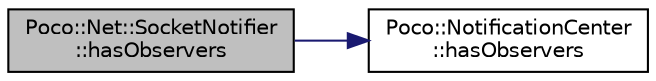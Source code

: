 digraph "Poco::Net::SocketNotifier::hasObservers"
{
 // LATEX_PDF_SIZE
  edge [fontname="Helvetica",fontsize="10",labelfontname="Helvetica",labelfontsize="10"];
  node [fontname="Helvetica",fontsize="10",shape=record];
  rankdir="LR";
  Node1 [label="Poco::Net::SocketNotifier\l::hasObservers",height=0.2,width=0.4,color="black", fillcolor="grey75", style="filled", fontcolor="black",tooltip="Dispatches the notification to all observers."];
  Node1 -> Node2 [color="midnightblue",fontsize="10",style="solid"];
  Node2 [label="Poco::NotificationCenter\l::hasObservers",height=0.2,width=0.4,color="black", fillcolor="white", style="filled",URL="$classPoco_1_1NotificationCenter.html#ab78e01011c82464a58886b9edf616857",tooltip=" "];
}
